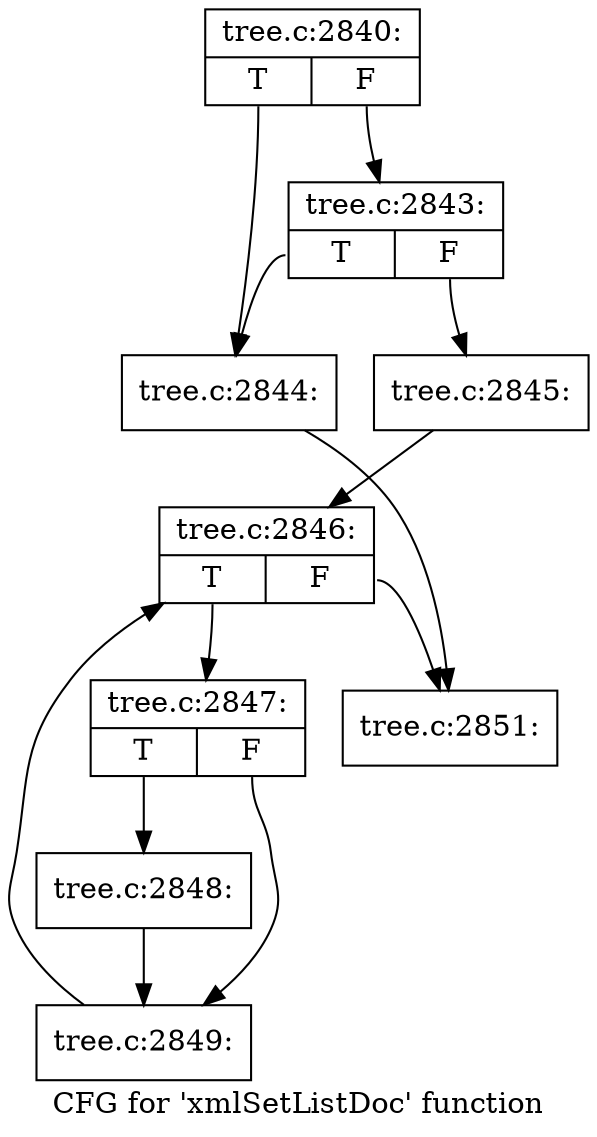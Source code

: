 digraph "CFG for 'xmlSetListDoc' function" {
	label="CFG for 'xmlSetListDoc' function";

	Node0x42f3c40 [shape=record,label="{tree.c:2840:|{<s0>T|<s1>F}}"];
	Node0x42f3c40:s0 -> Node0x42f5a60;
	Node0x42f3c40:s1 -> Node0x42f5b00;
	Node0x42f5b00 [shape=record,label="{tree.c:2843:|{<s0>T|<s1>F}}"];
	Node0x42f5b00:s0 -> Node0x42f5a60;
	Node0x42f5b00:s1 -> Node0x42f5ab0;
	Node0x42f5a60 [shape=record,label="{tree.c:2844:}"];
	Node0x42f5a60 -> Node0x42f6520;
	Node0x42f5ab0 [shape=record,label="{tree.c:2845:}"];
	Node0x42f5ab0 -> Node0x42f6340;
	Node0x42f6340 [shape=record,label="{tree.c:2846:|{<s0>T|<s1>F}}"];
	Node0x42f6340:s0 -> Node0x42f66f0;
	Node0x42f6340:s1 -> Node0x42f6520;
	Node0x42f66f0 [shape=record,label="{tree.c:2847:|{<s0>T|<s1>F}}"];
	Node0x42f66f0:s0 -> Node0x42f68b0;
	Node0x42f66f0:s1 -> Node0x42f6900;
	Node0x42f68b0 [shape=record,label="{tree.c:2848:}"];
	Node0x42f68b0 -> Node0x42f6900;
	Node0x42f6900 [shape=record,label="{tree.c:2849:}"];
	Node0x42f6900 -> Node0x42f6340;
	Node0x42f6520 [shape=record,label="{tree.c:2851:}"];
}
